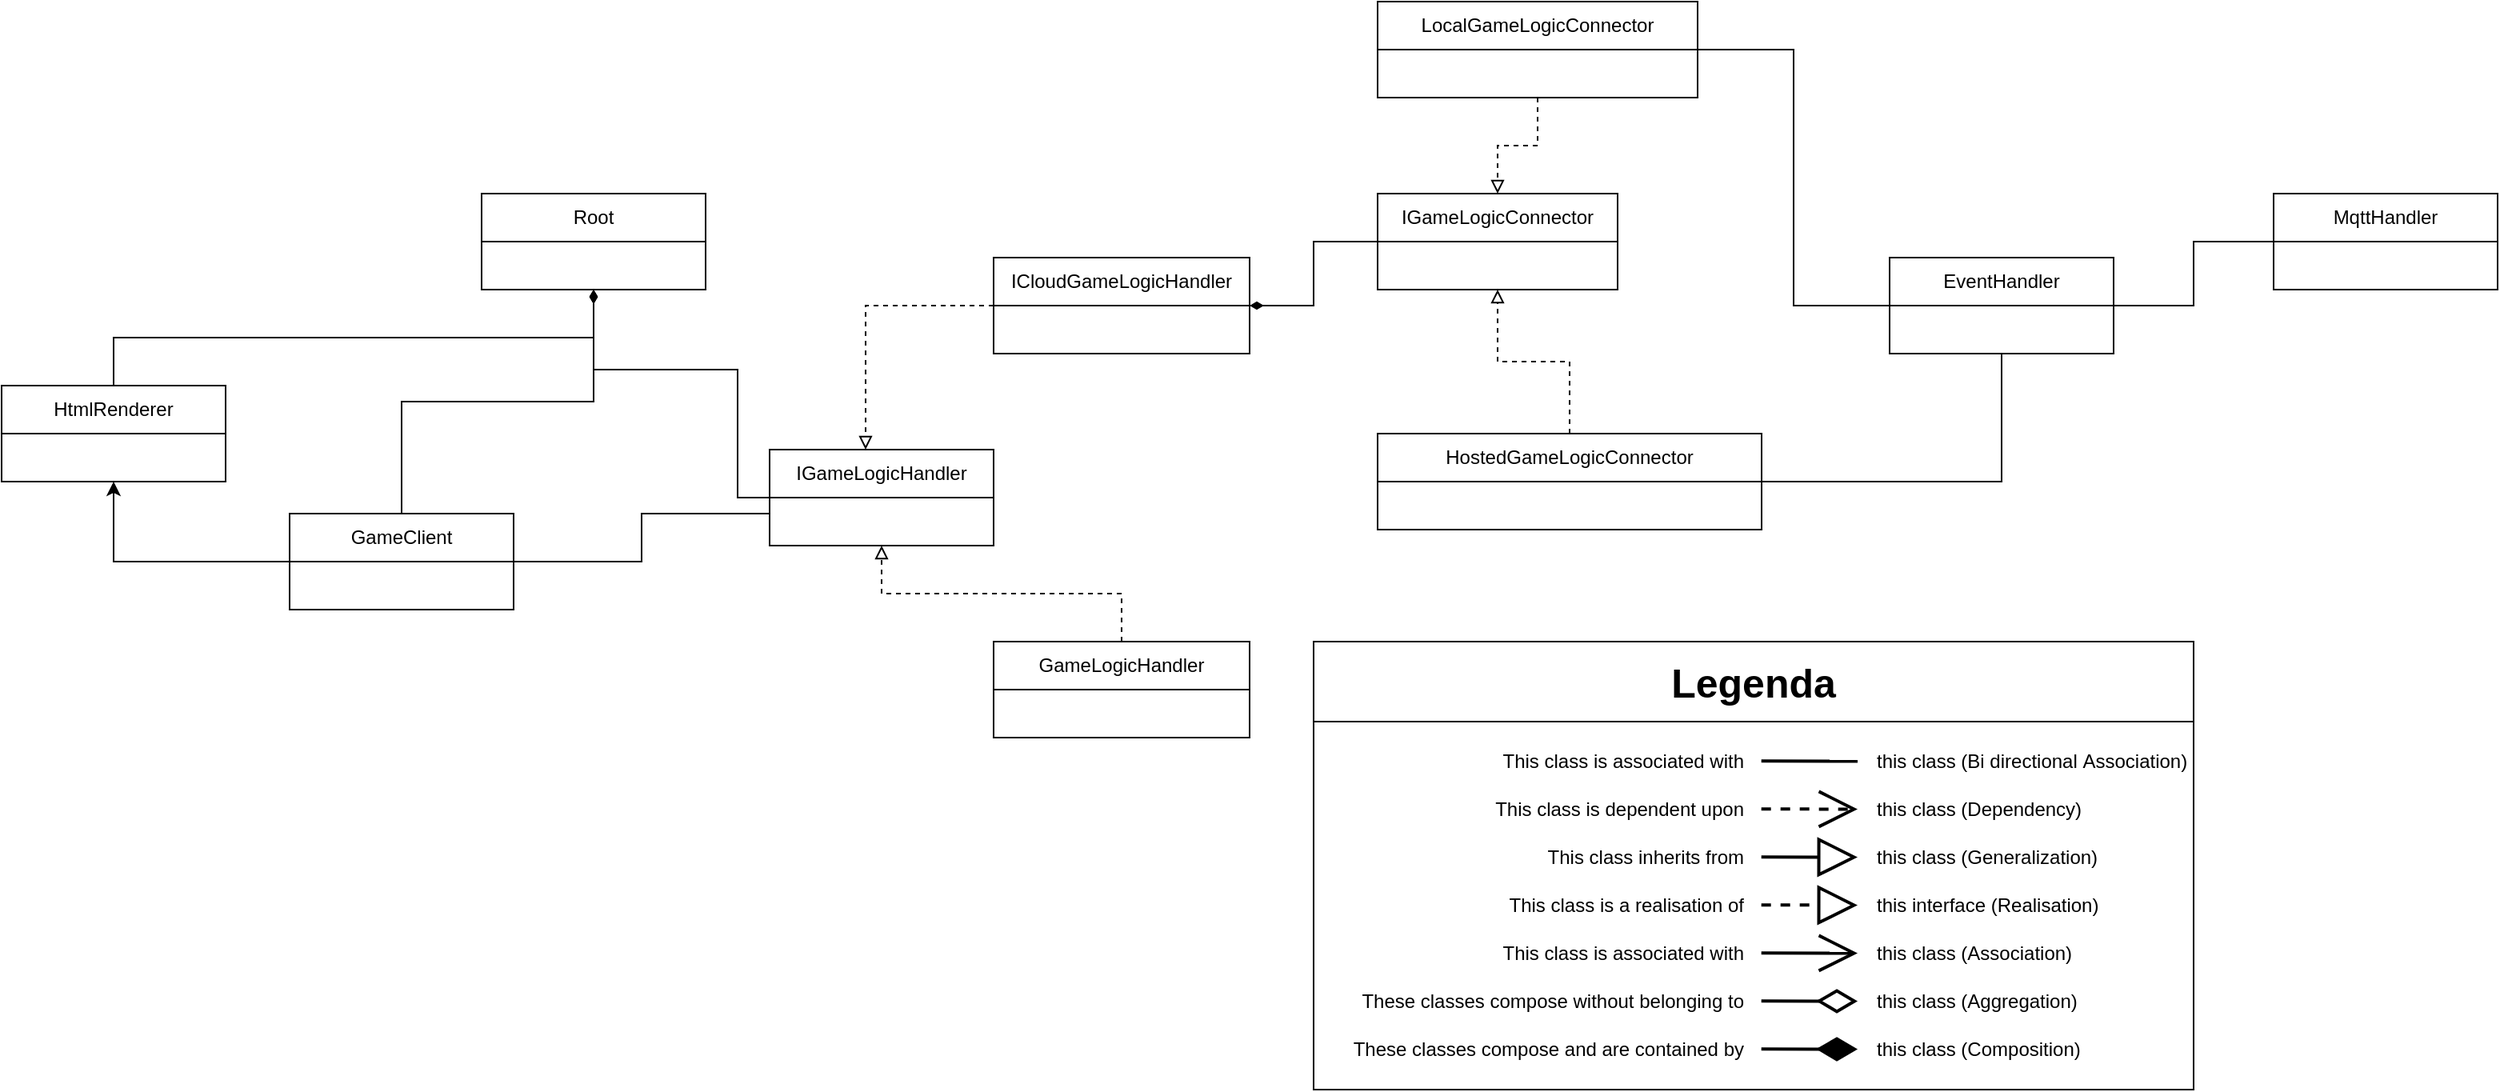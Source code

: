 <mxfile version="22.1.22" type="embed">
  <diagram id="ozvZgGSpwgVvR6CZUfgn" name="Page-1">
    <mxGraphModel dx="1694" dy="437" grid="1" gridSize="10" guides="1" tooltips="1" connect="1" arrows="1" fold="1" page="1" pageScale="1" pageWidth="850" pageHeight="1100" math="0" shadow="0">
      <root>
        <mxCell id="0" />
        <mxCell id="1" parent="0" />
        <mxCell id="2" value="Root" style="swimlane;fontStyle=0;childLayout=stackLayout;horizontal=1;startSize=30;horizontalStack=0;resizeParent=1;resizeParentMax=0;resizeLast=0;collapsible=1;marginBottom=0;whiteSpace=wrap;html=1;" parent="1" vertex="1">
          <mxGeometry x="160" y="120" width="140" height="60" as="geometry" />
        </mxCell>
        <mxCell id="24" style="edgeStyle=orthogonalEdgeStyle;rounded=0;orthogonalLoop=1;jettySize=auto;html=1;endArrow=diamondThin;endFill=1;" parent="1" source="6" target="2" edge="1">
          <mxGeometry relative="1" as="geometry" />
        </mxCell>
        <mxCell id="25" style="edgeStyle=orthogonalEdgeStyle;rounded=0;orthogonalLoop=1;jettySize=auto;html=1;endArrow=none;endFill=0;startArrow=none;startFill=0;" parent="1" source="6" target="7" edge="1">
          <mxGeometry relative="1" as="geometry">
            <Array as="points">
              <mxPoint x="260" y="350" />
              <mxPoint x="260" y="320" />
            </Array>
          </mxGeometry>
        </mxCell>
        <mxCell id="28" style="edgeStyle=orthogonalEdgeStyle;rounded=0;orthogonalLoop=1;jettySize=auto;html=1;endArrow=classic;endFill=1;" parent="1" source="6" target="26" edge="1">
          <mxGeometry relative="1" as="geometry" />
        </mxCell>
        <mxCell id="6" value="GameClient" style="swimlane;fontStyle=0;childLayout=stackLayout;horizontal=1;startSize=30;horizontalStack=0;resizeParent=1;resizeParentMax=0;resizeLast=0;collapsible=1;marginBottom=0;whiteSpace=wrap;html=1;" parent="1" vertex="1">
          <mxGeometry x="40" y="320" width="140" height="60" as="geometry" />
        </mxCell>
        <mxCell id="23" style="edgeStyle=orthogonalEdgeStyle;rounded=0;orthogonalLoop=1;jettySize=auto;html=1;endArrow=diamondThin;endFill=1;" parent="1" source="7" target="2" edge="1">
          <mxGeometry relative="1" as="geometry">
            <Array as="points">
              <mxPoint x="320" y="230" />
              <mxPoint x="230" y="230" />
            </Array>
          </mxGeometry>
        </mxCell>
        <mxCell id="7" value="IGameLogicHandler" style="swimlane;fontStyle=0;childLayout=stackLayout;horizontal=1;startSize=30;horizontalStack=0;resizeParent=1;resizeParentMax=0;resizeLast=0;collapsible=1;marginBottom=0;whiteSpace=wrap;html=1;" parent="1" vertex="1">
          <mxGeometry x="340" y="280" width="140" height="60" as="geometry" />
        </mxCell>
        <mxCell id="15" style="edgeStyle=orthogonalEdgeStyle;rounded=0;orthogonalLoop=1;jettySize=auto;html=1;endArrow=block;endFill=0;dashed=1;" parent="1" source="8" target="7" edge="1">
          <mxGeometry relative="1" as="geometry">
            <Array as="points">
              <mxPoint x="400" y="190" />
            </Array>
          </mxGeometry>
        </mxCell>
        <mxCell id="8" value="ICloudGameLogicHandler" style="swimlane;fontStyle=0;childLayout=stackLayout;horizontal=1;startSize=30;horizontalStack=0;resizeParent=1;resizeParentMax=0;resizeLast=0;collapsible=1;marginBottom=0;whiteSpace=wrap;html=1;" parent="1" vertex="1">
          <mxGeometry x="480" y="160" width="160" height="60" as="geometry" />
        </mxCell>
        <mxCell id="16" style="edgeStyle=orthogonalEdgeStyle;rounded=0;orthogonalLoop=1;jettySize=auto;html=1;endArrow=block;endFill=0;dashed=1;" parent="1" source="9" target="7" edge="1">
          <mxGeometry relative="1" as="geometry" />
        </mxCell>
        <mxCell id="9" value="GameLogicHandler" style="swimlane;fontStyle=0;childLayout=stackLayout;horizontal=1;startSize=30;horizontalStack=0;resizeParent=1;resizeParentMax=0;resizeLast=0;collapsible=1;marginBottom=0;whiteSpace=wrap;html=1;" parent="1" vertex="1">
          <mxGeometry x="480" y="400" width="160" height="60" as="geometry" />
        </mxCell>
        <mxCell id="21" style="edgeStyle=orthogonalEdgeStyle;rounded=0;orthogonalLoop=1;jettySize=auto;html=1;entryX=0;entryY=0.5;entryDx=0;entryDy=0;endArrow=none;endFill=0;startArrow=none;startFill=0;" parent="1" source="10" target="17" edge="1">
          <mxGeometry relative="1" as="geometry" />
        </mxCell>
        <mxCell id="32" style="edgeStyle=orthogonalEdgeStyle;rounded=0;orthogonalLoop=1;jettySize=auto;html=1;endArrow=block;endFill=0;dashed=1;" edge="1" parent="1" source="10" target="29">
          <mxGeometry relative="1" as="geometry" />
        </mxCell>
        <mxCell id="10" value="LocalGameLogicConnector" style="swimlane;fontStyle=0;childLayout=stackLayout;horizontal=1;startSize=30;horizontalStack=0;resizeParent=1;resizeParentMax=0;resizeLast=0;collapsible=1;marginBottom=0;whiteSpace=wrap;html=1;" parent="1" vertex="1">
          <mxGeometry x="720" width="200" height="60" as="geometry" />
        </mxCell>
        <mxCell id="22" style="edgeStyle=orthogonalEdgeStyle;rounded=0;orthogonalLoop=1;jettySize=auto;html=1;startArrow=none;startFill=0;endArrow=none;endFill=0;" parent="1" source="12" target="17" edge="1">
          <mxGeometry relative="1" as="geometry" />
        </mxCell>
        <mxCell id="31" style="edgeStyle=orthogonalEdgeStyle;rounded=0;orthogonalLoop=1;jettySize=auto;html=1;endArrow=block;endFill=0;dashed=1;" edge="1" parent="1" source="12" target="29">
          <mxGeometry relative="1" as="geometry" />
        </mxCell>
        <mxCell id="12" value="HostedGameLogicConnector" style="swimlane;fontStyle=0;childLayout=stackLayout;horizontal=1;startSize=30;horizontalStack=0;resizeParent=1;resizeParentMax=0;resizeLast=0;collapsible=1;marginBottom=0;whiteSpace=wrap;html=1;" parent="1" vertex="1">
          <mxGeometry x="720" y="270" width="240" height="60" as="geometry" />
        </mxCell>
        <mxCell id="17" value="EventHandler" style="swimlane;fontStyle=0;childLayout=stackLayout;horizontal=1;startSize=30;horizontalStack=0;resizeParent=1;resizeParentMax=0;resizeLast=0;collapsible=1;marginBottom=0;whiteSpace=wrap;html=1;" parent="1" vertex="1">
          <mxGeometry x="1040" y="160" width="140" height="60" as="geometry" />
        </mxCell>
        <mxCell id="20" style="edgeStyle=orthogonalEdgeStyle;rounded=0;orthogonalLoop=1;jettySize=auto;html=1;endArrow=none;endFill=0;startArrow=none;startFill=0;" parent="1" source="19" target="17" edge="1">
          <mxGeometry relative="1" as="geometry" />
        </mxCell>
        <mxCell id="19" value="MqttHandler" style="swimlane;fontStyle=0;childLayout=stackLayout;horizontal=1;startSize=30;horizontalStack=0;resizeParent=1;resizeParentMax=0;resizeLast=0;collapsible=1;marginBottom=0;whiteSpace=wrap;html=1;" parent="1" vertex="1">
          <mxGeometry x="1280" y="120" width="140" height="60" as="geometry" />
        </mxCell>
        <mxCell id="27" style="edgeStyle=orthogonalEdgeStyle;rounded=0;orthogonalLoop=1;jettySize=auto;html=1;endArrow=diamondThin;endFill=1;" parent="1" source="26" target="2" edge="1">
          <mxGeometry relative="1" as="geometry">
            <Array as="points">
              <mxPoint x="-70" y="210" />
              <mxPoint x="230" y="210" />
            </Array>
          </mxGeometry>
        </mxCell>
        <mxCell id="26" value="HtmlRenderer" style="swimlane;fontStyle=0;childLayout=stackLayout;horizontal=1;startSize=30;horizontalStack=0;resizeParent=1;resizeParentMax=0;resizeLast=0;collapsible=1;marginBottom=0;whiteSpace=wrap;html=1;" parent="1" vertex="1">
          <mxGeometry x="-140" y="240" width="140" height="60" as="geometry" />
        </mxCell>
        <mxCell id="X_K_kbN_Q4Stknz0VWut-28" value="&lt;font style=&quot;font-size: 25px;&quot;&gt;Legenda&lt;/font&gt;" style="swimlane;whiteSpace=wrap;html=1;startSize=50;fontColor=default;" parent="1" vertex="1">
          <mxGeometry x="680" y="400" width="550" height="280" as="geometry" />
        </mxCell>
        <mxCell id="X_K_kbN_Q4Stknz0VWut-29" value="This class is associated with" style="text;html=1;align=right;verticalAlign=middle;resizable=0;points=[];autosize=1;strokeColor=none;fillColor=none;fontColor=default;" parent="X_K_kbN_Q4Stknz0VWut-28" vertex="1">
          <mxGeometry x="100" y="60" width="170" height="30" as="geometry" />
        </mxCell>
        <mxCell id="X_K_kbN_Q4Stknz0VWut-30" value="" style="endArrow=none;html=1;rounded=0;entryX=0.184;entryY=0.81;entryDx=0;entryDy=0;entryPerimeter=0;startFill=0;strokeWidth=2;fontColor=default;" parent="X_K_kbN_Q4Stknz0VWut-28" edge="1">
          <mxGeometry width="50" height="50" relative="1" as="geometry">
            <mxPoint x="279.84" y="74.63" as="sourcePoint" />
            <mxPoint x="340.0" y="74.73" as="targetPoint" />
          </mxGeometry>
        </mxCell>
        <mxCell id="X_K_kbN_Q4Stknz0VWut-31" value="This class is dependent upon" style="text;html=1;align=right;verticalAlign=middle;resizable=0;points=[];autosize=1;strokeColor=none;fillColor=none;fontColor=default;" parent="X_K_kbN_Q4Stknz0VWut-28" vertex="1">
          <mxGeometry x="90" y="90" width="180" height="30" as="geometry" />
        </mxCell>
        <mxCell id="X_K_kbN_Q4Stknz0VWut-32" value="" style="endArrow=open;html=1;rounded=0;entryX=0.184;entryY=0.81;entryDx=0;entryDy=0;entryPerimeter=0;strokeWidth=2;endFill=0;dashed=1;endSize=20;fontColor=default;" parent="X_K_kbN_Q4Stknz0VWut-28" edge="1">
          <mxGeometry width="50" height="50" relative="1" as="geometry">
            <mxPoint x="279.84" y="104.63" as="sourcePoint" />
            <mxPoint x="340.0" y="104.73" as="targetPoint" />
          </mxGeometry>
        </mxCell>
        <mxCell id="X_K_kbN_Q4Stknz0VWut-33" value="This class inherits from" style="text;html=1;align=right;verticalAlign=middle;resizable=0;points=[];autosize=1;strokeColor=none;fillColor=none;fontColor=default;" parent="X_K_kbN_Q4Stknz0VWut-28" vertex="1">
          <mxGeometry x="120" y="120" width="150" height="30" as="geometry" />
        </mxCell>
        <mxCell id="X_K_kbN_Q4Stknz0VWut-34" value="" style="endArrow=block;html=1;rounded=0;entryX=0.184;entryY=0.81;entryDx=0;entryDy=0;entryPerimeter=0;endFill=0;endSize=20;strokeWidth=2;fontColor=default;" parent="X_K_kbN_Q4Stknz0VWut-28" edge="1">
          <mxGeometry width="50" height="50" relative="1" as="geometry">
            <mxPoint x="279.84" y="134.63" as="sourcePoint" />
            <mxPoint x="340.0" y="134.73" as="targetPoint" />
          </mxGeometry>
        </mxCell>
        <mxCell id="X_K_kbN_Q4Stknz0VWut-35" value="This class is a realisation of" style="text;html=1;align=right;verticalAlign=middle;resizable=0;points=[];autosize=1;strokeColor=none;fillColor=none;fontColor=default;" parent="X_K_kbN_Q4Stknz0VWut-28" vertex="1">
          <mxGeometry x="100" y="150" width="170" height="30" as="geometry" />
        </mxCell>
        <mxCell id="X_K_kbN_Q4Stknz0VWut-36" value="" style="endArrow=block;html=1;rounded=0;entryX=0.184;entryY=0.81;entryDx=0;entryDy=0;entryPerimeter=0;endFill=0;dashed=1;strokeWidth=2;endSize=20;fontColor=default;" parent="X_K_kbN_Q4Stknz0VWut-28" edge="1">
          <mxGeometry width="50" height="50" relative="1" as="geometry">
            <mxPoint x="279.84" y="164.63" as="sourcePoint" />
            <mxPoint x="340.0" y="164.73" as="targetPoint" />
          </mxGeometry>
        </mxCell>
        <mxCell id="X_K_kbN_Q4Stknz0VWut-37" value="This class is associated with" style="text;html=1;align=right;verticalAlign=middle;resizable=0;points=[];autosize=1;strokeColor=none;fillColor=none;fontColor=default;" parent="X_K_kbN_Q4Stknz0VWut-28" vertex="1">
          <mxGeometry x="100" y="180" width="170" height="30" as="geometry" />
        </mxCell>
        <mxCell id="X_K_kbN_Q4Stknz0VWut-38" value="" style="endArrow=open;html=1;rounded=0;entryX=0.184;entryY=0.81;entryDx=0;entryDy=0;entryPerimeter=0;endFill=0;endSize=20;strokeWidth=2;fontColor=default;" parent="X_K_kbN_Q4Stknz0VWut-28" edge="1">
          <mxGeometry width="50" height="50" relative="1" as="geometry">
            <mxPoint x="279.84" y="194.63" as="sourcePoint" />
            <mxPoint x="340.0" y="194.73" as="targetPoint" />
          </mxGeometry>
        </mxCell>
        <mxCell id="X_K_kbN_Q4Stknz0VWut-39" value="These classes compose without belonging to" style="text;html=1;align=right;verticalAlign=middle;resizable=0;points=[];autosize=1;strokeColor=none;fillColor=none;fontColor=default;" parent="X_K_kbN_Q4Stknz0VWut-28" vertex="1">
          <mxGeometry x="10" y="210" width="260" height="30" as="geometry" />
        </mxCell>
        <mxCell id="X_K_kbN_Q4Stknz0VWut-40" value="" style="endArrow=diamondThin;html=1;rounded=0;entryX=0.184;entryY=0.81;entryDx=0;entryDy=0;entryPerimeter=0;endFill=0;strokeWidth=2;endSize=20;fontColor=default;" parent="X_K_kbN_Q4Stknz0VWut-28" edge="1">
          <mxGeometry width="50" height="50" relative="1" as="geometry">
            <mxPoint x="279.84" y="224.63" as="sourcePoint" />
            <mxPoint x="340.0" y="224.73" as="targetPoint" />
          </mxGeometry>
        </mxCell>
        <mxCell id="X_K_kbN_Q4Stknz0VWut-41" value="These classes compose and are contained by" style="text;html=1;align=right;verticalAlign=middle;resizable=0;points=[];autosize=1;strokeColor=none;fillColor=none;fontColor=default;" parent="X_K_kbN_Q4Stknz0VWut-28" vertex="1">
          <mxGeometry y="240" width="270" height="30" as="geometry" />
        </mxCell>
        <mxCell id="X_K_kbN_Q4Stknz0VWut-42" value="" style="endArrow=diamondThin;html=1;rounded=0;entryX=0.184;entryY=0.81;entryDx=0;entryDy=0;entryPerimeter=0;endFill=1;endSize=20;strokeWidth=2;fontColor=default;" parent="X_K_kbN_Q4Stknz0VWut-28" edge="1">
          <mxGeometry width="50" height="50" relative="1" as="geometry">
            <mxPoint x="279.84" y="254.63" as="sourcePoint" />
            <mxPoint x="340.0" y="254.73" as="targetPoint" />
          </mxGeometry>
        </mxCell>
        <mxCell id="X_K_kbN_Q4Stknz0VWut-46" value="this class (Bi directional&amp;nbsp;&lt;span style=&quot;&quot; data-end=&quot;779&quot; data-start=&quot;764&quot;&gt;Association)&lt;/span&gt;" style="text;html=1;align=left;verticalAlign=middle;resizable=0;points=[];autosize=1;strokeColor=none;fillColor=none;fontColor=default;" parent="X_K_kbN_Q4Stknz0VWut-28" vertex="1">
          <mxGeometry x="350" y="60" width="220" height="30" as="geometry" />
        </mxCell>
        <mxCell id="X_K_kbN_Q4Stknz0VWut-47" value="this class (Dependency)" style="text;html=1;align=left;verticalAlign=middle;resizable=0;points=[];autosize=1;strokeColor=none;fillColor=none;fontColor=default;" parent="X_K_kbN_Q4Stknz0VWut-28" vertex="1">
          <mxGeometry x="350" y="90" width="150" height="30" as="geometry" />
        </mxCell>
        <mxCell id="X_K_kbN_Q4Stknz0VWut-48" value="this class (Generalization)" style="text;html=1;align=left;verticalAlign=middle;resizable=0;points=[];autosize=1;strokeColor=none;fillColor=none;fontColor=default;" parent="X_K_kbN_Q4Stknz0VWut-28" vertex="1">
          <mxGeometry x="350" y="120" width="160" height="30" as="geometry" />
        </mxCell>
        <mxCell id="X_K_kbN_Q4Stknz0VWut-49" value="this interface (Realisation)" style="text;html=1;align=left;verticalAlign=middle;resizable=0;points=[];autosize=1;strokeColor=none;fillColor=none;fontColor=default;" parent="X_K_kbN_Q4Stknz0VWut-28" vertex="1">
          <mxGeometry x="350" y="150" width="160" height="30" as="geometry" />
        </mxCell>
        <mxCell id="X_K_kbN_Q4Stknz0VWut-50" value="this class (Aggregation)" style="text;html=1;align=left;verticalAlign=middle;resizable=0;points=[];autosize=1;strokeColor=none;fillColor=none;fontColor=default;" parent="X_K_kbN_Q4Stknz0VWut-28" vertex="1">
          <mxGeometry x="350" y="210" width="150" height="30" as="geometry" />
        </mxCell>
        <mxCell id="X_K_kbN_Q4Stknz0VWut-51" value="this class (Composition)" style="text;html=1;align=left;verticalAlign=middle;resizable=0;points=[];autosize=1;strokeColor=none;fillColor=none;fontColor=default;" parent="X_K_kbN_Q4Stknz0VWut-28" vertex="1">
          <mxGeometry x="350" y="240" width="150" height="30" as="geometry" />
        </mxCell>
        <mxCell id="X_K_kbN_Q4Stknz0VWut-56" value="this class (Association)" style="text;html=1;align=left;verticalAlign=middle;resizable=0;points=[];autosize=1;strokeColor=none;fillColor=none;fontColor=default;" parent="X_K_kbN_Q4Stknz0VWut-28" vertex="1">
          <mxGeometry x="350" y="180" width="150" height="30" as="geometry" />
        </mxCell>
        <mxCell id="30" style="edgeStyle=orthogonalEdgeStyle;rounded=0;orthogonalLoop=1;jettySize=auto;html=1;endArrow=diamondThin;endFill=1;" edge="1" parent="1" source="29" target="8">
          <mxGeometry relative="1" as="geometry" />
        </mxCell>
        <mxCell id="29" value="IGameLogicConnector" style="swimlane;fontStyle=0;childLayout=stackLayout;horizontal=1;startSize=30;horizontalStack=0;resizeParent=1;resizeParentMax=0;resizeLast=0;collapsible=1;marginBottom=0;whiteSpace=wrap;html=1;" vertex="1" parent="1">
          <mxGeometry x="720" y="120" width="150" height="60" as="geometry" />
        </mxCell>
      </root>
    </mxGraphModel>
  </diagram>
</mxfile>
